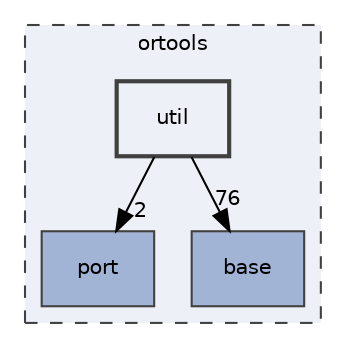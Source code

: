 digraph "util"
{
 // LATEX_PDF_SIZE
  edge [fontname="Helvetica",fontsize="10",labelfontname="Helvetica",labelfontsize="10"];
  node [fontname="Helvetica",fontsize="10",shape=record];
  compound=true
  subgraph clusterdir_a7cc1eeded8f693d0da6c729bc88c45a {
    graph [ bgcolor="#edf0f7", pencolor="grey25", style="filled,dashed,", label="ortools", fontname="Helvetica", fontsize="10", URL="dir_a7cc1eeded8f693d0da6c729bc88c45a.html"]
  dir_1d809996d73818785b8e0bc2ff6c7fae [shape=box, label="port", style="filled,", fillcolor="#a2b4d6", color="grey25", URL="dir_1d809996d73818785b8e0bc2ff6c7fae.html"];
  dir_8f9dc966244f4c6e9b2fa0dee1e4ef1a [shape=box, label="base", style="filled,", fillcolor="#a2b4d6", color="grey25", URL="dir_8f9dc966244f4c6e9b2fa0dee1e4ef1a.html"];
  dir_a3328a0ea67a2aaa160c2783ffbaa5dc [shape=box, label="util", style="filled,bold,", fillcolor="#edf0f7", color="grey25", URL="dir_a3328a0ea67a2aaa160c2783ffbaa5dc.html"];
  }
  dir_a3328a0ea67a2aaa160c2783ffbaa5dc->dir_1d809996d73818785b8e0bc2ff6c7fae [headlabel="2", labeldistance=1.5 headhref="dir_000040_000030.html"];
  dir_a3328a0ea67a2aaa160c2783ffbaa5dc->dir_8f9dc966244f4c6e9b2fa0dee1e4ef1a [headlabel="76", labeldistance=1.5 headhref="dir_000040_000002.html"];
}
